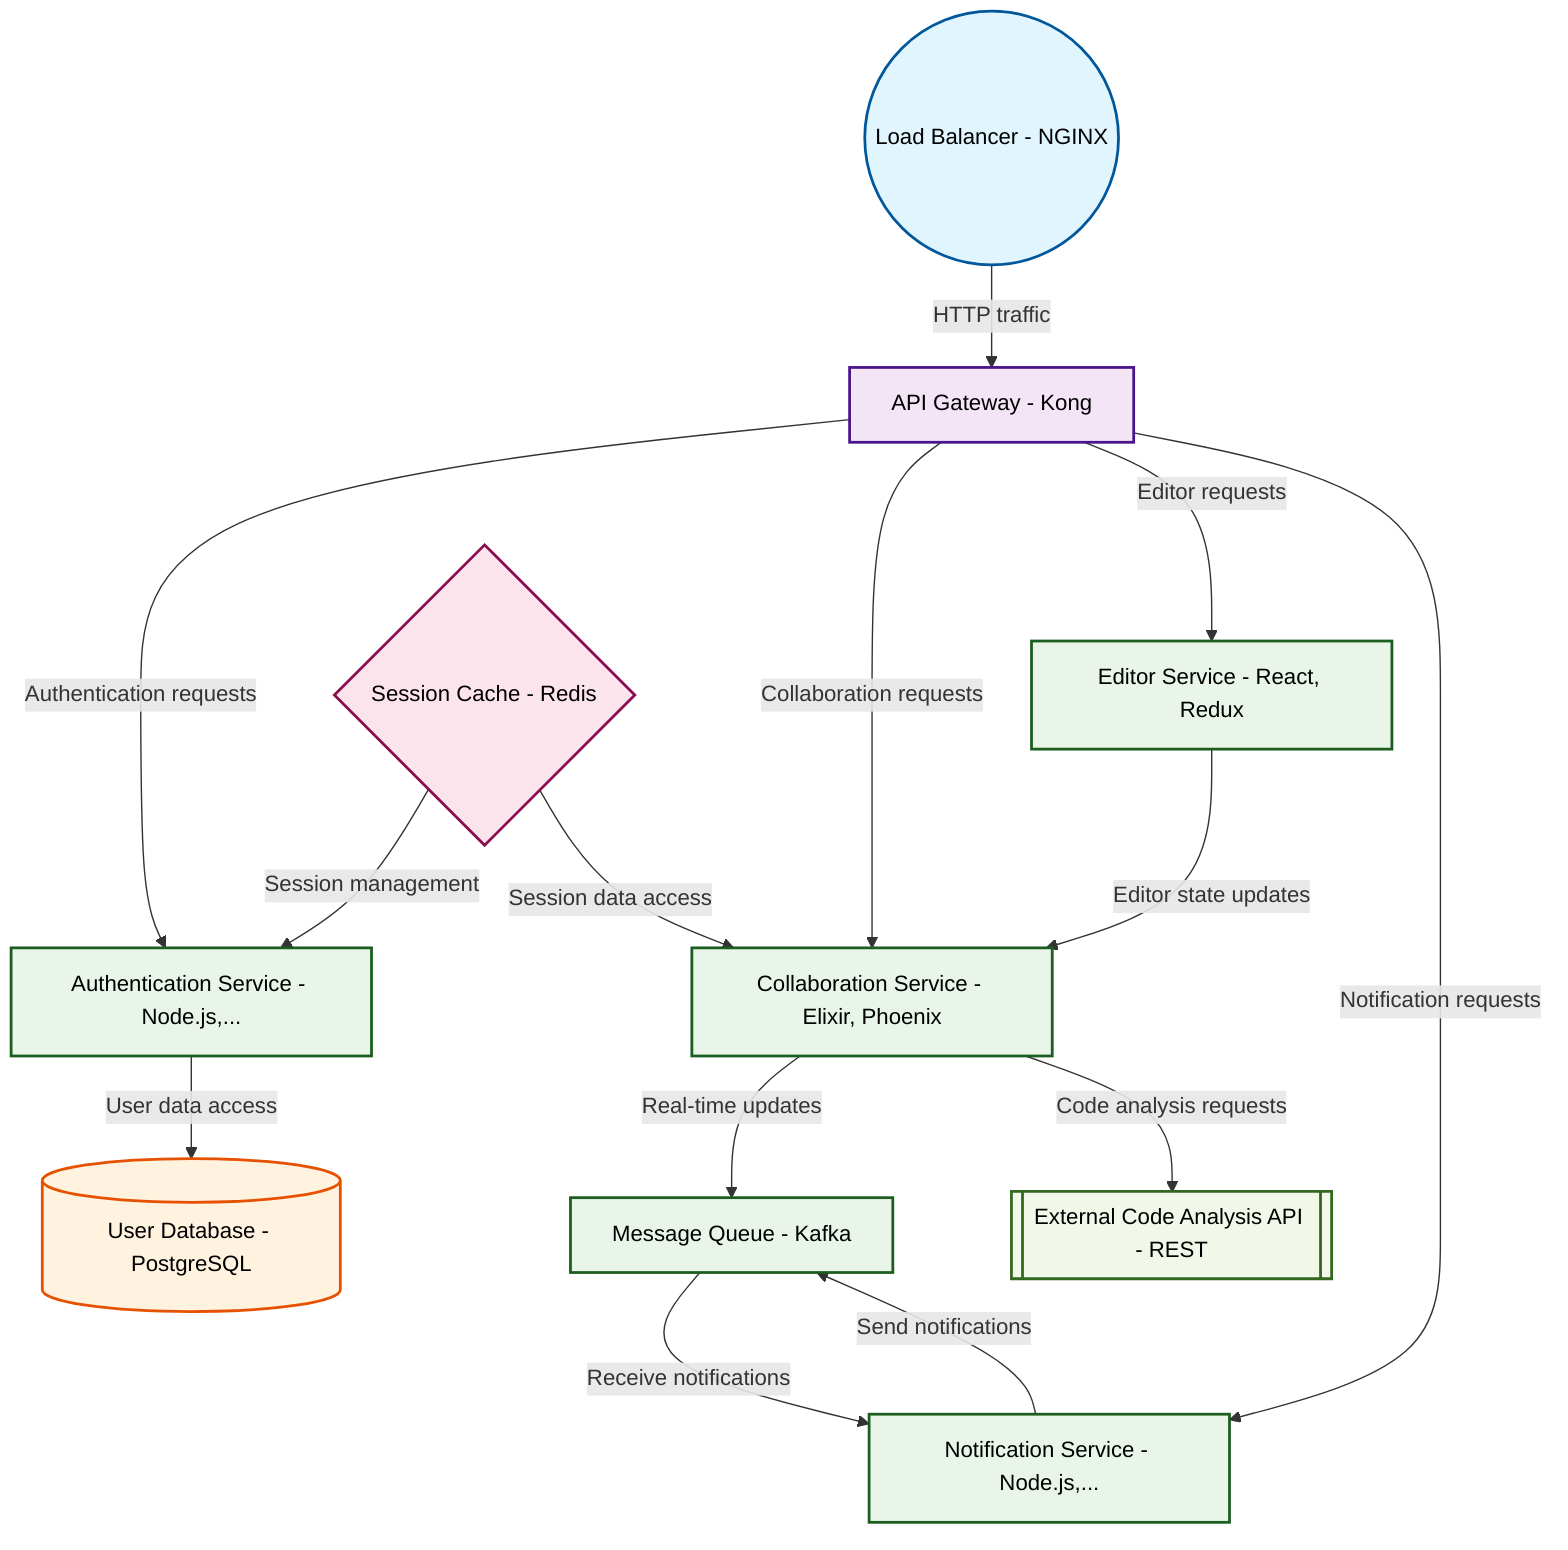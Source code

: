 graph TB

    %% Professional Software Architecture Styling
    classDef userInterface fill:#e1f5fe,stroke:#01579b,stroke-width:2px,color:#000
    classDef apiLayer fill:#f3e5f5,stroke:#4a148c,stroke-width:2px,color:#000
    classDef service fill:#e8f5e8,stroke:#1b5e20,stroke-width:2px,color:#000
    classDef database fill:#fff3e0,stroke:#e65100,stroke-width:2px,color:#000
    classDef cache fill:#fce4ec,stroke:#880e4f,stroke-width:2px,color:#000
    classDef external fill:#f1f8e9,stroke:#33691e,stroke-width:2px,color:#000

    lb-1((Load Balancer - NGINX))
    api-gateway-1[API Gateway - Kong]
    auth-service-1[Authentication Service - Node.js,...]
    collab-service-1[Collaboration Service - Elixir, Phoenix]
    editor-service-1[Editor Service - React, Redux]
    notification-service-1[Notification Service - Node.js,...]
    database-1[(User Database - PostgreSQL)]
    cache-1{Session Cache - Redis}
    message-queue-1[Message Queue - Kafka]
    external-api-1[[External Code Analysis API - REST]]

    lb-1 -->|HTTP traffic| api-gateway-1
    api-gateway-1 -->|Authentication requests| auth-service-1
    api-gateway-1 -->|Collaboration requests| collab-service-1
    api-gateway-1 -->|Editor requests| editor-service-1
    api-gateway-1 -->|Notification requests| notification-service-1
    auth-service-1 -->|User data access| database-1
    collab-service-1 -->|Real-time updates| message-queue-1
    editor-service-1 -->|Editor state updates| collab-service-1
    notification-service-1 -->|Send notifications| message-queue-1
    message-queue-1 -->|Receive notifications| notification-service-1
    collab-service-1 -->|Code analysis requests| external-api-1
    cache-1 -->|Session management| auth-service-1
    cache-1 -->|Session data access| collab-service-1

    class lb-1 userInterface
    class api-gateway-1 apiLayer
    class auth-service-1 service
    class collab-service-1 service
    class editor-service-1 service
    class notification-service-1 service
    class database-1 database
    class cache-1 cache
    class message-queue-1 service
    class external-api-1 external